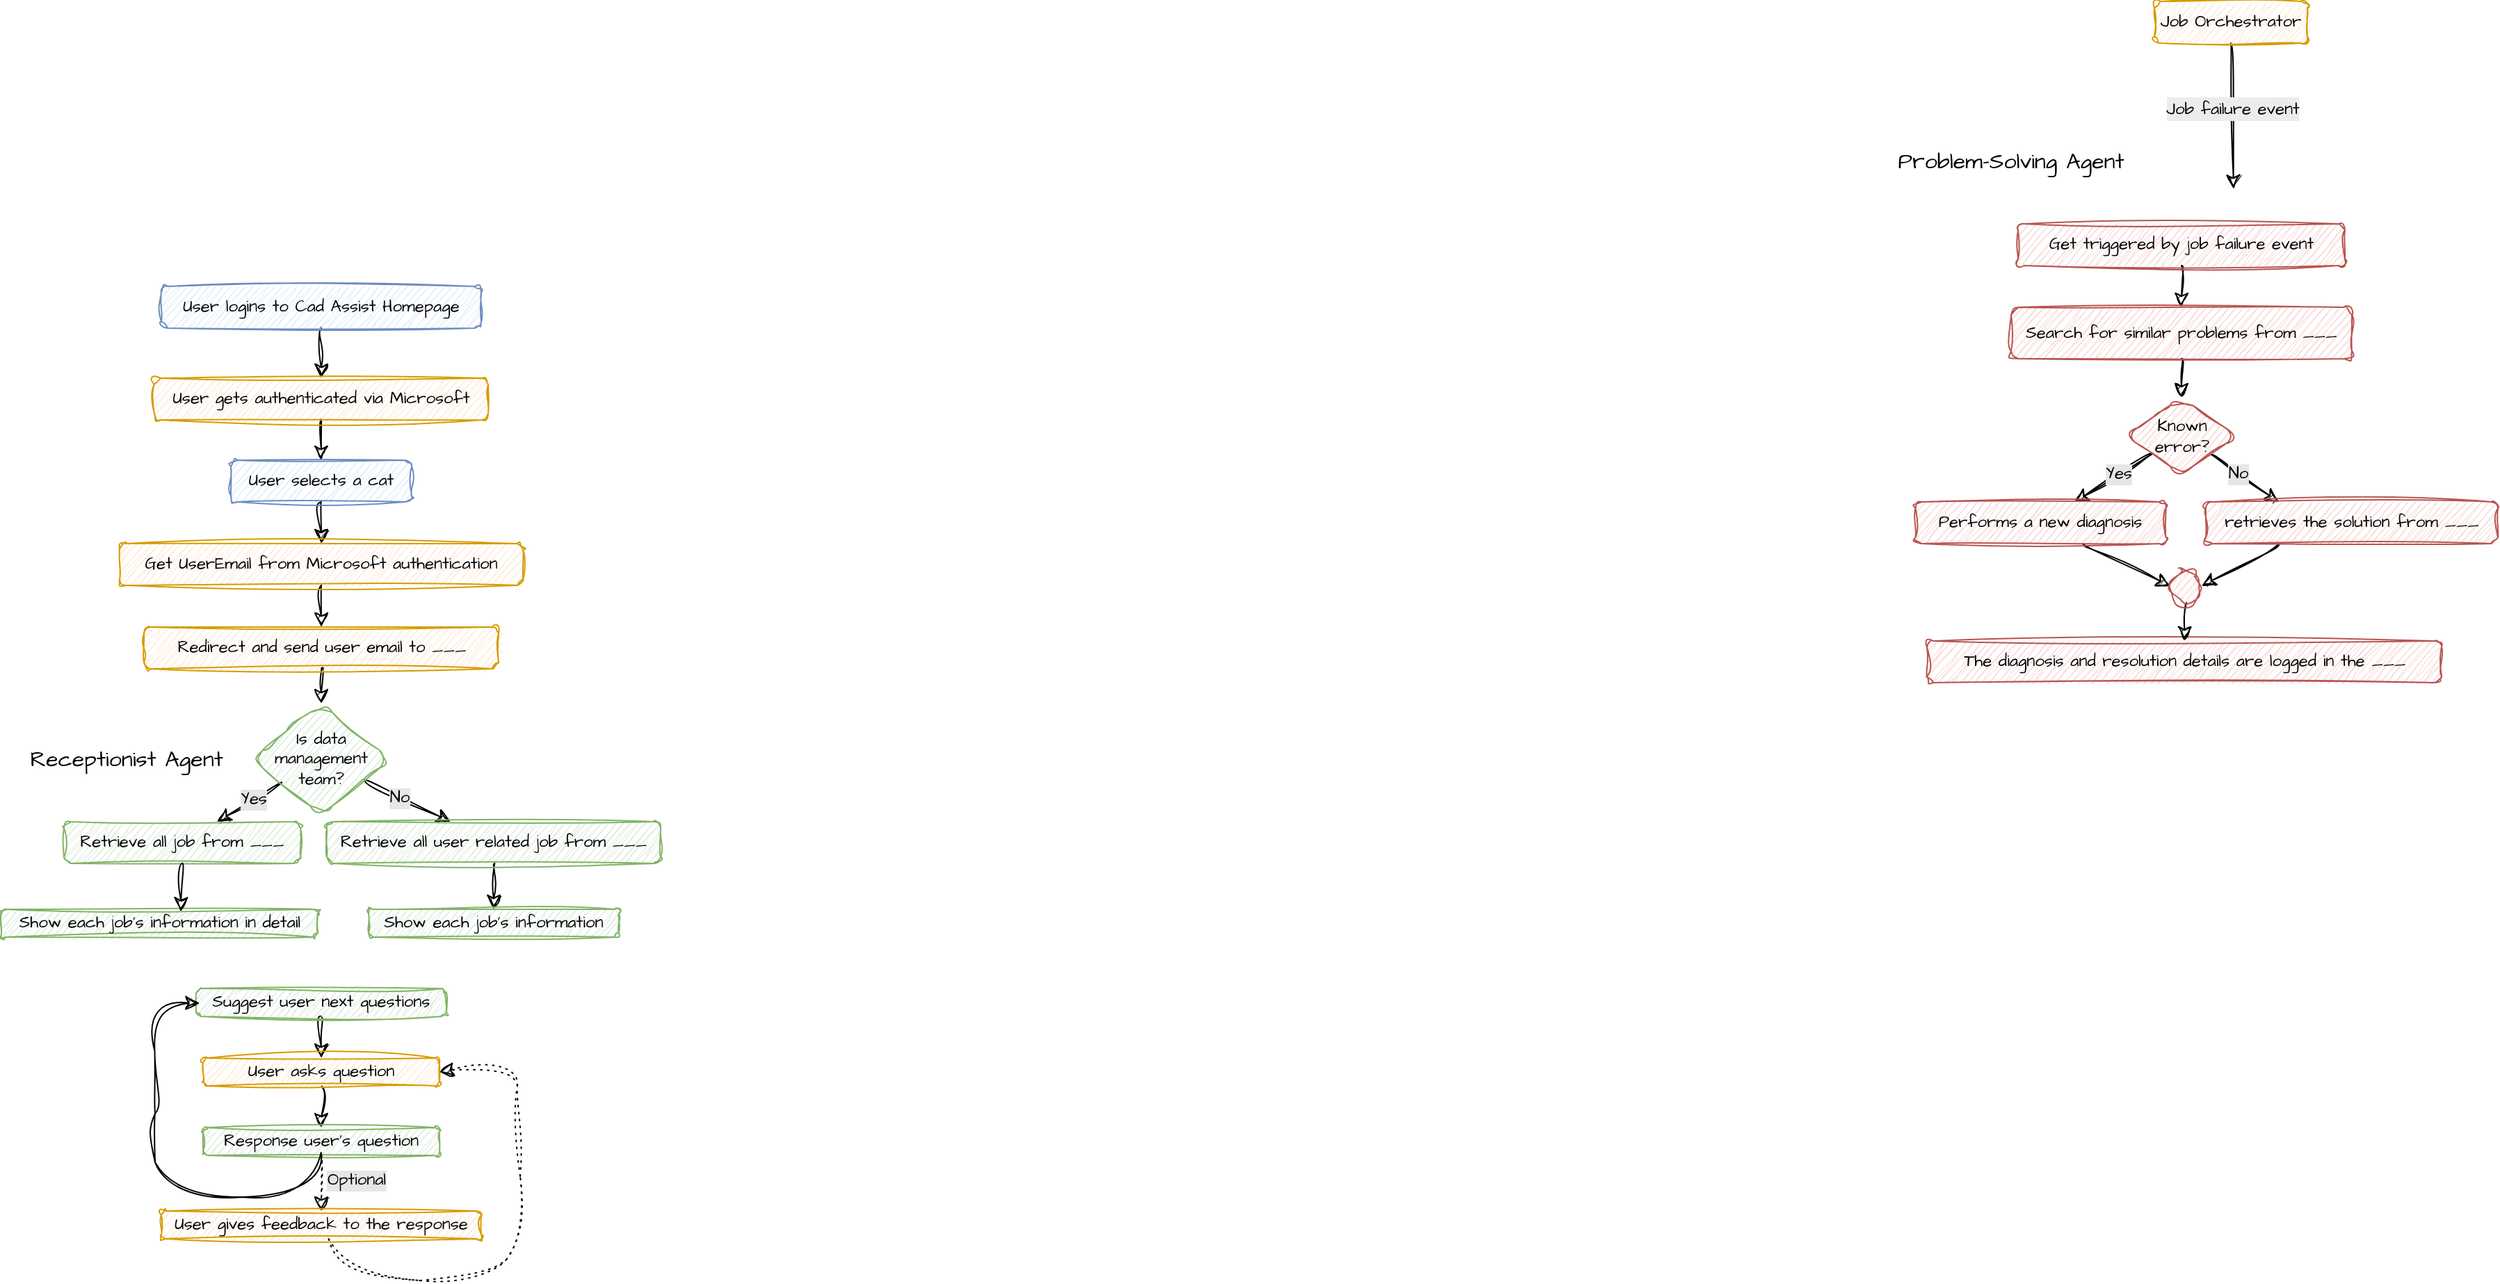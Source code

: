 <mxfile version="28.2.8">
  <diagram name="User&amp;System Flow" id="687kzjZMx_aQQYD2qw3M">
    <mxGraphModel dx="1392" dy="1400" grid="1" gridSize="10" guides="1" tooltips="1" connect="1" arrows="1" fold="1" page="1" pageScale="1" pageWidth="850" pageHeight="1100" math="0" shadow="0">
      <root>
        <mxCell id="0" />
        <mxCell id="1" parent="0" />
        <mxCell id="GWtGGLu0bNhIFru9KCe_-3" value="" style="edgeStyle=none;curved=1;rounded=0;sketch=1;hachureGap=4;jiggle=2;curveFitting=1;orthogonalLoop=1;jettySize=auto;html=1;fontFamily=Architects Daughter;fontSource=https%3A%2F%2Ffonts.googleapis.com%2Fcss%3Ffamily%3DArchitects%2BDaughter;fontSize=12;startSize=8;endSize=8;" edge="1" parent="1" source="GWtGGLu0bNhIFru9KCe_-1" target="GWtGGLu0bNhIFru9KCe_-2">
          <mxGeometry relative="1" as="geometry" />
        </mxCell>
        <mxCell id="GWtGGLu0bNhIFru9KCe_-1" value="User logins to Cad Assist Homepage" style="rounded=1;whiteSpace=wrap;html=1;sketch=1;hachureGap=4;jiggle=2;curveFitting=1;fontFamily=Architects Daughter;fontSource=https%3A%2F%2Ffonts.googleapis.com%2Fcss%3Ffamily%3DArchitects%2BDaughter;fillColor=#dae8fc;strokeColor=#6c8ebf;" vertex="1" parent="1">
          <mxGeometry x="100" y="55" width="230" height="30" as="geometry" />
        </mxCell>
        <mxCell id="GWtGGLu0bNhIFru9KCe_-5" value="" style="edgeStyle=none;curved=1;rounded=0;sketch=1;hachureGap=4;jiggle=2;curveFitting=1;orthogonalLoop=1;jettySize=auto;html=1;fontFamily=Architects Daughter;fontSource=https%3A%2F%2Ffonts.googleapis.com%2Fcss%3Ffamily%3DArchitects%2BDaughter;fontSize=12;startSize=8;endSize=8;" edge="1" parent="1" source="GWtGGLu0bNhIFru9KCe_-2" target="GWtGGLu0bNhIFru9KCe_-4">
          <mxGeometry relative="1" as="geometry" />
        </mxCell>
        <mxCell id="GWtGGLu0bNhIFru9KCe_-2" value="User gets authenticated via Microsoft" style="rounded=1;whiteSpace=wrap;html=1;sketch=1;hachureGap=4;jiggle=2;curveFitting=1;fontFamily=Architects Daughter;fontSource=https%3A%2F%2Ffonts.googleapis.com%2Fcss%3Ffamily%3DArchitects%2BDaughter;fillColor=#ffe6cc;strokeColor=#d79b00;" vertex="1" parent="1">
          <mxGeometry x="95" y="121" width="240" height="30" as="geometry" />
        </mxCell>
        <mxCell id="GWtGGLu0bNhIFru9KCe_-7" value="" style="edgeStyle=none;curved=1;rounded=0;sketch=1;hachureGap=4;jiggle=2;curveFitting=1;orthogonalLoop=1;jettySize=auto;html=1;fontFamily=Architects Daughter;fontSource=https%3A%2F%2Ffonts.googleapis.com%2Fcss%3Ffamily%3DArchitects%2BDaughter;fontSize=12;startSize=8;endSize=8;entryX=0.5;entryY=0;entryDx=0;entryDy=0;" edge="1" parent="1" source="GWtGGLu0bNhIFru9KCe_-4" target="GWtGGLu0bNhIFru9KCe_-6">
          <mxGeometry relative="1" as="geometry">
            <mxPoint x="215" y="239" as="targetPoint" />
          </mxGeometry>
        </mxCell>
        <mxCell id="GWtGGLu0bNhIFru9KCe_-4" value="User selects a cat" style="rounded=1;whiteSpace=wrap;html=1;sketch=1;hachureGap=4;jiggle=2;curveFitting=1;fontFamily=Architects Daughter;fontSource=https%3A%2F%2Ffonts.googleapis.com%2Fcss%3Ffamily%3DArchitects%2BDaughter;fillColor=#dae8fc;strokeColor=#6c8ebf;" vertex="1" parent="1">
          <mxGeometry x="150" y="180" width="130" height="30" as="geometry" />
        </mxCell>
        <mxCell id="jzoCYvsTz74_aXdgT_wm-2" value="" style="edgeStyle=none;curved=1;rounded=0;sketch=1;hachureGap=4;jiggle=2;curveFitting=1;orthogonalLoop=1;jettySize=auto;html=1;fontFamily=Architects Daughter;fontSource=https%3A%2F%2Ffonts.googleapis.com%2Fcss%3Ffamily%3DArchitects%2BDaughter;fontSize=12;startSize=8;endSize=8;" edge="1" parent="1" source="GWtGGLu0bNhIFru9KCe_-6" target="jzoCYvsTz74_aXdgT_wm-1">
          <mxGeometry relative="1" as="geometry" />
        </mxCell>
        <mxCell id="GWtGGLu0bNhIFru9KCe_-6" value="Get UserEmail from Microsoft authentication" style="rounded=1;whiteSpace=wrap;html=1;sketch=1;hachureGap=4;jiggle=2;curveFitting=1;fontFamily=Architects Daughter;fontSource=https%3A%2F%2Ffonts.googleapis.com%2Fcss%3Ffamily%3DArchitects%2BDaughter;fillColor=#ffe6cc;strokeColor=#d79b00;" vertex="1" parent="1">
          <mxGeometry x="70" y="240" width="290" height="30" as="geometry" />
        </mxCell>
        <mxCell id="jzoCYvsTz74_aXdgT_wm-67" value="" style="edgeStyle=none;curved=1;rounded=0;sketch=1;hachureGap=4;jiggle=2;curveFitting=1;orthogonalLoop=1;jettySize=auto;html=1;fontFamily=Architects Daughter;fontSource=https%3A%2F%2Ffonts.googleapis.com%2Fcss%3Ffamily%3DArchitects%2BDaughter;fontSize=12;startSize=8;endSize=8;" edge="1" parent="1" source="jzoCYvsTz74_aXdgT_wm-1" target="jzoCYvsTz74_aXdgT_wm-65">
          <mxGeometry relative="1" as="geometry" />
        </mxCell>
        <mxCell id="jzoCYvsTz74_aXdgT_wm-1" value="Redirect and send user email to ___" style="rounded=1;whiteSpace=wrap;html=1;sketch=1;hachureGap=4;jiggle=2;curveFitting=1;fontFamily=Architects Daughter;fontSource=https%3A%2F%2Ffonts.googleapis.com%2Fcss%3Ffamily%3DArchitects%2BDaughter;fillColor=#ffe6cc;strokeColor=#d79b00;" vertex="1" parent="1">
          <mxGeometry x="87.5" y="300" width="255" height="30" as="geometry" />
        </mxCell>
        <mxCell id="jzoCYvsTz74_aXdgT_wm-14" value="" style="endArrow=classic;html=1;rounded=0;sketch=1;hachureGap=4;jiggle=2;curveFitting=1;fontFamily=Architects Daughter;fontSource=https%3A%2F%2Ffonts.googleapis.com%2Fcss%3Ffamily%3DArchitects%2BDaughter;fontSize=12;startSize=8;endSize=8;curved=1;exitX=0.5;exitY=1;exitDx=0;exitDy=0;" edge="1" parent="1" source="jzoCYvsTz74_aXdgT_wm-15">
          <mxGeometry width="50" height="50" relative="1" as="geometry">
            <mxPoint x="1590" y="-100" as="sourcePoint" />
            <mxPoint x="1590" y="-15" as="targetPoint" />
          </mxGeometry>
        </mxCell>
        <mxCell id="jzoCYvsTz74_aXdgT_wm-28" value="&lt;span style=&quot;text-wrap-mode: wrap; background-color: rgb(236, 236, 236);&quot;&gt;Job failure event&lt;/span&gt;" style="edgeLabel;html=1;align=center;verticalAlign=middle;resizable=0;points=[];fontSize=12;sketch=1;hachureGap=4;jiggle=2;curveFitting=1;fontFamily=Architects Daughter;fontSource=https%3A%2F%2Ffonts.googleapis.com%2Fcss%3Ffamily%3DArchitects%2BDaughter;" vertex="1" connectable="0" parent="jzoCYvsTz74_aXdgT_wm-14">
          <mxGeometry x="0.082" y="2" relative="1" as="geometry">
            <mxPoint x="-2" y="-9" as="offset" />
          </mxGeometry>
        </mxCell>
        <mxCell id="jzoCYvsTz74_aXdgT_wm-15" value="Job Orchestrator" style="rounded=1;whiteSpace=wrap;html=1;sketch=1;hachureGap=4;jiggle=2;curveFitting=1;fontFamily=Architects Daughter;fontSource=https%3A%2F%2Ffonts.googleapis.com%2Fcss%3Ffamily%3DArchitects%2BDaughter;fillColor=#ffe6cc;strokeColor=#d79b00;" vertex="1" parent="1">
          <mxGeometry x="1533" y="-150" width="110" height="30" as="geometry" />
        </mxCell>
        <mxCell id="jzoCYvsTz74_aXdgT_wm-17" value="Problem-Solving Agent" style="text;html=1;whiteSpace=wrap;strokeColor=none;fillColor=none;align=center;verticalAlign=middle;rounded=0;fontSize=16;fontFamily=Architects Daughter;fontSource=https%3A%2F%2Ffonts.googleapis.com%2Fcss%3Ffamily%3DArchitects%2BDaughter;" vertex="1" parent="1">
          <mxGeometry x="1340" y="-50" width="180" height="30" as="geometry" />
        </mxCell>
        <mxCell id="jzoCYvsTz74_aXdgT_wm-44" style="edgeStyle=none;curved=1;rounded=0;sketch=1;hachureGap=4;jiggle=2;curveFitting=1;orthogonalLoop=1;jettySize=auto;html=1;entryX=0.5;entryY=0;entryDx=0;entryDy=0;fontFamily=Architects Daughter;fontSource=https%3A%2F%2Ffonts.googleapis.com%2Fcss%3Ffamily%3DArchitects%2BDaughter;fontSize=12;startSize=8;endSize=8;" edge="1" parent="1" source="jzoCYvsTz74_aXdgT_wm-25" target="jzoCYvsTz74_aXdgT_wm-26">
          <mxGeometry relative="1" as="geometry" />
        </mxCell>
        <mxCell id="jzoCYvsTz74_aXdgT_wm-25" value="Get triggered by job failure event" style="rounded=1;whiteSpace=wrap;html=1;sketch=1;hachureGap=4;jiggle=2;curveFitting=1;fontFamily=Architects Daughter;fontSource=https%3A%2F%2Ffonts.googleapis.com%2Fcss%3Ffamily%3DArchitects%2BDaughter;fillColor=#f8cecc;strokeColor=#b85450;" vertex="1" parent="1">
          <mxGeometry x="1435" y="10" width="235" height="30" as="geometry" />
        </mxCell>
        <mxCell id="jzoCYvsTz74_aXdgT_wm-33" value="" style="edgeStyle=none;curved=1;rounded=0;sketch=1;hachureGap=4;jiggle=2;curveFitting=1;orthogonalLoop=1;jettySize=auto;html=1;fontFamily=Architects Daughter;fontSource=https%3A%2F%2Ffonts.googleapis.com%2Fcss%3Ffamily%3DArchitects%2BDaughter;fontSize=12;startSize=8;endSize=8;" edge="1" parent="1" source="jzoCYvsTz74_aXdgT_wm-26" target="jzoCYvsTz74_aXdgT_wm-32">
          <mxGeometry relative="1" as="geometry" />
        </mxCell>
        <mxCell id="jzoCYvsTz74_aXdgT_wm-26" value="Search for similar problems from ___" style="rounded=1;whiteSpace=wrap;html=1;sketch=1;hachureGap=4;jiggle=2;curveFitting=1;fontFamily=Architects Daughter;fontSource=https%3A%2F%2Ffonts.googleapis.com%2Fcss%3Ffamily%3DArchitects%2BDaughter;fillColor=#f8cecc;strokeColor=#b85450;" vertex="1" parent="1">
          <mxGeometry x="1430" y="70" width="245" height="37" as="geometry" />
        </mxCell>
        <mxCell id="jzoCYvsTz74_aXdgT_wm-36" value="" style="edgeStyle=none;curved=1;rounded=0;sketch=1;hachureGap=4;jiggle=2;curveFitting=1;orthogonalLoop=1;jettySize=auto;html=1;fontFamily=Architects Daughter;fontSource=https%3A%2F%2Ffonts.googleapis.com%2Fcss%3Ffamily%3DArchitects%2BDaughter;fontSize=12;startSize=8;endSize=8;" edge="1" parent="1" source="jzoCYvsTz74_aXdgT_wm-32" target="jzoCYvsTz74_aXdgT_wm-35">
          <mxGeometry relative="1" as="geometry" />
        </mxCell>
        <mxCell id="jzoCYvsTz74_aXdgT_wm-38" value="" style="edgeStyle=none;curved=1;rounded=0;sketch=1;hachureGap=4;jiggle=2;curveFitting=1;orthogonalLoop=1;jettySize=auto;html=1;fontFamily=Architects Daughter;fontSource=https%3A%2F%2Ffonts.googleapis.com%2Fcss%3Ffamily%3DArchitects%2BDaughter;fontSize=12;startSize=8;endSize=8;" edge="1" parent="1" source="jzoCYvsTz74_aXdgT_wm-32" target="jzoCYvsTz74_aXdgT_wm-35">
          <mxGeometry relative="1" as="geometry" />
        </mxCell>
        <mxCell id="jzoCYvsTz74_aXdgT_wm-41" value="Yes" style="edgeLabel;html=1;align=center;verticalAlign=middle;resizable=0;points=[];fontSize=12;sketch=1;hachureGap=4;jiggle=2;curveFitting=1;fontFamily=Architects Daughter;fontSource=https%3A%2F%2Ffonts.googleapis.com%2Fcss%3Ffamily%3DArchitects%2BDaughter;labelBorderColor=none;labelBackgroundColor=#E6E6E6;" vertex="1" connectable="0" parent="jzoCYvsTz74_aXdgT_wm-38">
          <mxGeometry x="-0.11" relative="1" as="geometry">
            <mxPoint y="-1" as="offset" />
          </mxGeometry>
        </mxCell>
        <mxCell id="jzoCYvsTz74_aXdgT_wm-40" value="" style="edgeStyle=none;curved=1;rounded=0;sketch=1;hachureGap=4;jiggle=2;curveFitting=1;orthogonalLoop=1;jettySize=auto;html=1;fontFamily=Architects Daughter;fontSource=https%3A%2F%2Ffonts.googleapis.com%2Fcss%3Ffamily%3DArchitects%2BDaughter;fontSize=12;startSize=8;endSize=8;entryX=0.25;entryY=0;entryDx=0;entryDy=0;" edge="1" parent="1" source="jzoCYvsTz74_aXdgT_wm-32" target="jzoCYvsTz74_aXdgT_wm-39">
          <mxGeometry relative="1" as="geometry" />
        </mxCell>
        <mxCell id="jzoCYvsTz74_aXdgT_wm-43" value="No" style="edgeLabel;html=1;align=center;verticalAlign=middle;resizable=0;points=[];fontSize=12;sketch=1;hachureGap=4;jiggle=2;curveFitting=1;fontFamily=Architects Daughter;fontSource=https%3A%2F%2Ffonts.googleapis.com%2Fcss%3Ffamily%3DArchitects%2BDaughter;labelBackgroundColor=#E6E6E6;" vertex="1" connectable="0" parent="jzoCYvsTz74_aXdgT_wm-40">
          <mxGeometry x="0.079" relative="1" as="geometry">
            <mxPoint x="-7" y="-5" as="offset" />
          </mxGeometry>
        </mxCell>
        <mxCell id="jzoCYvsTz74_aXdgT_wm-32" value="Known error?" style="rhombus;whiteSpace=wrap;html=1;fontFamily=Architects Daughter;fillColor=#f8cecc;strokeColor=#b85450;rounded=1;sketch=1;hachureGap=4;jiggle=2;curveFitting=1;fontSource=https%3A%2F%2Ffonts.googleapis.com%2Fcss%3Ffamily%3DArchitects%2BDaughter;" vertex="1" parent="1">
          <mxGeometry x="1512.5" y="135" width="80" height="55" as="geometry" />
        </mxCell>
        <mxCell id="jzoCYvsTz74_aXdgT_wm-49" style="edgeStyle=none;curved=1;rounded=0;sketch=1;hachureGap=4;jiggle=2;curveFitting=1;orthogonalLoop=1;jettySize=auto;html=1;fontFamily=Architects Daughter;fontSource=https%3A%2F%2Ffonts.googleapis.com%2Fcss%3Ffamily%3DArchitects%2BDaughter;fontSize=12;startSize=8;endSize=8;entryX=0;entryY=0.5;entryDx=0;entryDy=0;" edge="1" parent="1" source="jzoCYvsTz74_aXdgT_wm-35" target="jzoCYvsTz74_aXdgT_wm-51">
          <mxGeometry relative="1" as="geometry">
            <mxPoint x="1570" y="360" as="targetPoint" />
          </mxGeometry>
        </mxCell>
        <mxCell id="jzoCYvsTz74_aXdgT_wm-35" value="Performs a new diagnosis" style="whiteSpace=wrap;html=1;fontFamily=Architects Daughter;fillColor=#f8cecc;strokeColor=#b85450;rounded=1;sketch=1;hachureGap=4;jiggle=2;curveFitting=1;fontSource=https%3A%2F%2Ffonts.googleapis.com%2Fcss%3Ffamily%3DArchitects%2BDaughter;" vertex="1" parent="1">
          <mxGeometry x="1361.25" y="210" width="180" height="30" as="geometry" />
        </mxCell>
        <mxCell id="jzoCYvsTz74_aXdgT_wm-52" value="" style="edgeStyle=none;curved=1;rounded=0;sketch=1;hachureGap=4;jiggle=2;curveFitting=1;orthogonalLoop=1;jettySize=auto;html=1;fontFamily=Architects Daughter;fontSource=https%3A%2F%2Ffonts.googleapis.com%2Fcss%3Ffamily%3DArchitects%2BDaughter;fontSize=12;startSize=8;endSize=8;entryX=1;entryY=0.5;entryDx=0;entryDy=0;exitX=0.25;exitY=1;exitDx=0;exitDy=0;" edge="1" parent="1" source="jzoCYvsTz74_aXdgT_wm-39" target="jzoCYvsTz74_aXdgT_wm-51">
          <mxGeometry relative="1" as="geometry">
            <mxPoint x="1600" y="323" as="targetPoint" />
          </mxGeometry>
        </mxCell>
        <mxCell id="jzoCYvsTz74_aXdgT_wm-39" value="retrieves the solution from ___" style="whiteSpace=wrap;html=1;fontFamily=Architects Daughter;fillColor=#f8cecc;strokeColor=#b85450;rounded=1;sketch=1;hachureGap=4;jiggle=2;curveFitting=1;fontSource=https%3A%2F%2Ffonts.googleapis.com%2Fcss%3Ffamily%3DArchitects%2BDaughter;" vertex="1" parent="1">
          <mxGeometry x="1570" y="210" width="210" height="30" as="geometry" />
        </mxCell>
        <mxCell id="jzoCYvsTz74_aXdgT_wm-46" value="&lt;span style=&quot;text-align: left;&quot;&gt;The diagnosis and resolution details are logged in the ___&lt;/span&gt;" style="whiteSpace=wrap;html=1;fontFamily=Architects Daughter;fillColor=#f8cecc;strokeColor=#b85450;rounded=1;sketch=1;hachureGap=4;jiggle=2;curveFitting=1;fontSource=https%3A%2F%2Ffonts.googleapis.com%2Fcss%3Ffamily%3DArchitects%2BDaughter;" vertex="1" parent="1">
          <mxGeometry x="1369.5" y="310" width="370" height="30" as="geometry" />
        </mxCell>
        <mxCell id="jzoCYvsTz74_aXdgT_wm-54" style="edgeStyle=none;curved=1;rounded=0;sketch=1;hachureGap=4;jiggle=2;curveFitting=1;orthogonalLoop=1;jettySize=auto;html=1;entryX=0.5;entryY=0;entryDx=0;entryDy=0;fontFamily=Architects Daughter;fontSource=https%3A%2F%2Ffonts.googleapis.com%2Fcss%3Ffamily%3DArchitects%2BDaughter;fontSize=12;startSize=8;endSize=8;" edge="1" parent="1" source="jzoCYvsTz74_aXdgT_wm-51" target="jzoCYvsTz74_aXdgT_wm-46">
          <mxGeometry relative="1" as="geometry" />
        </mxCell>
        <mxCell id="jzoCYvsTz74_aXdgT_wm-51" value="" style="ellipse;whiteSpace=wrap;html=1;fontFamily=Architects Daughter;fillColor=#f8cecc;strokeColor=#b85450;rounded=1;sketch=1;hachureGap=4;jiggle=2;curveFitting=1;fontSource=https%3A%2F%2Ffonts.googleapis.com%2Fcss%3Ffamily%3DArchitects%2BDaughter;" vertex="1" parent="1">
          <mxGeometry x="1544.5" y="258" width="22.5" height="25" as="geometry" />
        </mxCell>
        <mxCell id="jzoCYvsTz74_aXdgT_wm-61" value="Receptionist Agent" style="text;html=1;whiteSpace=wrap;strokeColor=none;fillColor=none;align=center;verticalAlign=middle;rounded=0;fontSize=16;fontFamily=Architects Daughter;fontSource=https%3A%2F%2Ffonts.googleapis.com%2Fcss%3Ffamily%3DArchitects%2BDaughter;" vertex="1" parent="1">
          <mxGeometry x="-15" y="380" width="180" height="30" as="geometry" />
        </mxCell>
        <mxCell id="jzoCYvsTz74_aXdgT_wm-71" value="" style="edgeStyle=none;curved=1;rounded=0;sketch=1;hachureGap=4;jiggle=2;curveFitting=1;orthogonalLoop=1;jettySize=auto;html=1;fontFamily=Architects Daughter;fontSource=https%3A%2F%2Ffonts.googleapis.com%2Fcss%3Ffamily%3DArchitects%2BDaughter;fontSize=12;startSize=8;endSize=8;" edge="1" parent="1" source="jzoCYvsTz74_aXdgT_wm-65" target="jzoCYvsTz74_aXdgT_wm-70">
          <mxGeometry relative="1" as="geometry" />
        </mxCell>
        <mxCell id="jzoCYvsTz74_aXdgT_wm-76" value="Yes" style="edgeLabel;html=1;align=center;verticalAlign=middle;resizable=0;points=[];fontSize=12;sketch=1;hachureGap=4;jiggle=2;curveFitting=1;fontFamily=Architects Daughter;fontSource=https%3A%2F%2Ffonts.googleapis.com%2Fcss%3Ffamily%3DArchitects%2BDaughter;labelBackgroundColor=#E6E6E6;" vertex="1" connectable="0" parent="jzoCYvsTz74_aXdgT_wm-71">
          <mxGeometry x="-0.132" y="-1" relative="1" as="geometry">
            <mxPoint as="offset" />
          </mxGeometry>
        </mxCell>
        <mxCell id="jzoCYvsTz74_aXdgT_wm-74" value="" style="edgeStyle=none;curved=1;rounded=0;sketch=1;hachureGap=4;jiggle=2;curveFitting=1;orthogonalLoop=1;jettySize=auto;html=1;fontFamily=Architects Daughter;fontSource=https%3A%2F%2Ffonts.googleapis.com%2Fcss%3Ffamily%3DArchitects%2BDaughter;fontSize=12;startSize=8;endSize=8;" edge="1" parent="1" source="jzoCYvsTz74_aXdgT_wm-65" target="jzoCYvsTz74_aXdgT_wm-73">
          <mxGeometry relative="1" as="geometry" />
        </mxCell>
        <mxCell id="jzoCYvsTz74_aXdgT_wm-77" value="No" style="edgeLabel;html=1;align=center;verticalAlign=middle;resizable=0;points=[];fontSize=12;sketch=1;hachureGap=4;jiggle=2;curveFitting=1;fontFamily=Architects Daughter;fontSource=https%3A%2F%2Ffonts.googleapis.com%2Fcss%3Ffamily%3DArchitects%2BDaughter;labelBackgroundColor=#E6E6E6;" vertex="1" connectable="0" parent="jzoCYvsTz74_aXdgT_wm-74">
          <mxGeometry x="-0.241" y="-1" relative="1" as="geometry">
            <mxPoint x="2" as="offset" />
          </mxGeometry>
        </mxCell>
        <mxCell id="jzoCYvsTz74_aXdgT_wm-65" value="Is data management team?" style="rhombus;whiteSpace=wrap;html=1;fontFamily=Architects Daughter;fillColor=#d5e8d4;strokeColor=#82b366;rounded=1;sketch=1;hachureGap=4;jiggle=2;curveFitting=1;fontSource=https%3A%2F%2Ffonts.googleapis.com%2Fcss%3Ffamily%3DArchitects%2BDaughter;" vertex="1" parent="1">
          <mxGeometry x="165" y="355" width="100" height="80" as="geometry" />
        </mxCell>
        <mxCell id="jzoCYvsTz74_aXdgT_wm-70" value="Retrieve all job from ___" style="whiteSpace=wrap;html=1;fontFamily=Architects Daughter;fillColor=#d5e8d4;strokeColor=#82b366;rounded=1;sketch=1;hachureGap=4;jiggle=2;curveFitting=1;fontSource=https%3A%2F%2Ffonts.googleapis.com%2Fcss%3Ffamily%3DArchitects%2BDaughter;" vertex="1" parent="1">
          <mxGeometry x="30" y="440" width="170" height="30" as="geometry" />
        </mxCell>
        <mxCell id="jzoCYvsTz74_aXdgT_wm-84" style="edgeStyle=none;curved=1;rounded=0;sketch=1;hachureGap=4;jiggle=2;curveFitting=1;orthogonalLoop=1;jettySize=auto;html=1;entryX=0.5;entryY=0;entryDx=0;entryDy=0;fontFamily=Architects Daughter;fontSource=https%3A%2F%2Ffonts.googleapis.com%2Fcss%3Ffamily%3DArchitects%2BDaughter;fontSize=12;startSize=8;endSize=8;" edge="1" parent="1" source="jzoCYvsTz74_aXdgT_wm-73" target="jzoCYvsTz74_aXdgT_wm-82">
          <mxGeometry relative="1" as="geometry" />
        </mxCell>
        <mxCell id="jzoCYvsTz74_aXdgT_wm-73" value="Retrieve all user related job from ___" style="whiteSpace=wrap;html=1;fontFamily=Architects Daughter;fillColor=#d5e8d4;strokeColor=#82b366;rounded=1;sketch=1;hachureGap=4;jiggle=2;curveFitting=1;fontSource=https%3A%2F%2Ffonts.googleapis.com%2Fcss%3Ffamily%3DArchitects%2BDaughter;" vertex="1" parent="1">
          <mxGeometry x="219" y="440" width="240" height="30" as="geometry" />
        </mxCell>
        <mxCell id="jzoCYvsTz74_aXdgT_wm-82" value="Show each job&#39;s information" style="whiteSpace=wrap;html=1;fontFamily=Architects Daughter;fillColor=#d5e8d4;strokeColor=#82b366;rounded=1;sketch=1;hachureGap=4;jiggle=2;curveFitting=1;fontSource=https%3A%2F%2Ffonts.googleapis.com%2Fcss%3Ffamily%3DArchitects%2BDaughter;" vertex="1" parent="1">
          <mxGeometry x="249" y="503" width="180" height="20" as="geometry" />
        </mxCell>
        <mxCell id="jzoCYvsTz74_aXdgT_wm-86" value="Show each job&#39;s information in detail" style="whiteSpace=wrap;html=1;fontFamily=Architects Daughter;fillColor=#d5e8d4;strokeColor=#82b366;rounded=1;sketch=1;hachureGap=4;jiggle=2;curveFitting=1;fontSource=https%3A%2F%2Ffonts.googleapis.com%2Fcss%3Ffamily%3DArchitects%2BDaughter;" vertex="1" parent="1">
          <mxGeometry x="-15" y="503" width="227.5" height="20" as="geometry" />
        </mxCell>
        <mxCell id="jzoCYvsTz74_aXdgT_wm-88" style="edgeStyle=none;curved=1;rounded=0;sketch=1;hachureGap=4;jiggle=2;curveFitting=1;orthogonalLoop=1;jettySize=auto;html=1;entryX=0.567;entryY=0.086;entryDx=0;entryDy=0;entryPerimeter=0;fontFamily=Architects Daughter;fontSource=https%3A%2F%2Ffonts.googleapis.com%2Fcss%3Ffamily%3DArchitects%2BDaughter;fontSize=12;startSize=8;endSize=8;" edge="1" parent="1" source="jzoCYvsTz74_aXdgT_wm-70" target="jzoCYvsTz74_aXdgT_wm-86">
          <mxGeometry relative="1" as="geometry" />
        </mxCell>
        <mxCell id="jzoCYvsTz74_aXdgT_wm-95" style="edgeStyle=none;curved=1;rounded=0;sketch=1;hachureGap=4;jiggle=2;curveFitting=1;orthogonalLoop=1;jettySize=auto;html=1;fontFamily=Architects Daughter;fontSource=https%3A%2F%2Ffonts.googleapis.com%2Fcss%3Ffamily%3DArchitects%2BDaughter;fontSize=12;startSize=8;endSize=8;" edge="1" parent="1" source="jzoCYvsTz74_aXdgT_wm-89" target="jzoCYvsTz74_aXdgT_wm-91">
          <mxGeometry relative="1" as="geometry" />
        </mxCell>
        <mxCell id="jzoCYvsTz74_aXdgT_wm-89" value="Suggest user next questions" style="whiteSpace=wrap;html=1;fontFamily=Architects Daughter;fillColor=#d5e8d4;strokeColor=#82b366;rounded=1;sketch=1;hachureGap=4;jiggle=2;curveFitting=1;fontSource=https%3A%2F%2Ffonts.googleapis.com%2Fcss%3Ffamily%3DArchitects%2BDaughter;" vertex="1" parent="1">
          <mxGeometry x="125" y="560" width="180" height="20" as="geometry" />
        </mxCell>
        <mxCell id="jzoCYvsTz74_aXdgT_wm-96" style="edgeStyle=none;curved=1;rounded=0;sketch=1;hachureGap=4;jiggle=2;curveFitting=1;orthogonalLoop=1;jettySize=auto;html=1;fontFamily=Architects Daughter;fontSource=https%3A%2F%2Ffonts.googleapis.com%2Fcss%3Ffamily%3DArchitects%2BDaughter;fontSize=12;startSize=8;endSize=8;" edge="1" parent="1" source="jzoCYvsTz74_aXdgT_wm-91" target="jzoCYvsTz74_aXdgT_wm-94">
          <mxGeometry relative="1" as="geometry" />
        </mxCell>
        <mxCell id="jzoCYvsTz74_aXdgT_wm-91" value="User asks question" style="whiteSpace=wrap;html=1;fontFamily=Architects Daughter;fillColor=#ffe6cc;strokeColor=#d79b00;rounded=1;sketch=1;hachureGap=4;jiggle=2;curveFitting=1;fontSource=https%3A%2F%2Ffonts.googleapis.com%2Fcss%3Ffamily%3DArchitects%2BDaughter;" vertex="1" parent="1">
          <mxGeometry x="130" y="610" width="170" height="20" as="geometry" />
        </mxCell>
        <mxCell id="jzoCYvsTz74_aXdgT_wm-100" style="edgeStyle=none;curved=1;rounded=0;sketch=1;hachureGap=4;jiggle=2;curveFitting=1;orthogonalLoop=1;jettySize=auto;html=1;fontFamily=Architects Daughter;fontSource=https%3A%2F%2Ffonts.googleapis.com%2Fcss%3Ffamily%3DArchitects%2BDaughter;fontSize=12;startSize=8;endSize=8;dashed=1;dashPattern=1 4;" edge="1" parent="1" source="jzoCYvsTz74_aXdgT_wm-94" target="jzoCYvsTz74_aXdgT_wm-101">
          <mxGeometry relative="1" as="geometry">
            <mxPoint x="215" y="730" as="targetPoint" />
          </mxGeometry>
        </mxCell>
        <mxCell id="jzoCYvsTz74_aXdgT_wm-103" value="Optional" style="edgeLabel;html=1;align=center;verticalAlign=middle;resizable=0;points=[];fontSize=12;sketch=1;hachureGap=4;jiggle=2;curveFitting=1;fontFamily=Architects Daughter;fontSource=https%3A%2F%2Ffonts.googleapis.com%2Fcss%3Ffamily%3DArchitects%2BDaughter;labelBackgroundColor=#E6E6E6;" vertex="1" connectable="0" parent="jzoCYvsTz74_aXdgT_wm-100">
          <mxGeometry x="0.058" y="3" relative="1" as="geometry">
            <mxPoint x="22" y="-3" as="offset" />
          </mxGeometry>
        </mxCell>
        <mxCell id="jzoCYvsTz74_aXdgT_wm-94" value="Response user&#39;s question" style="whiteSpace=wrap;html=1;fontFamily=Architects Daughter;fillColor=#d5e8d4;strokeColor=#82b366;rounded=1;sketch=1;hachureGap=4;jiggle=2;curveFitting=1;fontSource=https%3A%2F%2Ffonts.googleapis.com%2Fcss%3Ffamily%3DArchitects%2BDaughter;" vertex="1" parent="1">
          <mxGeometry x="130" y="660" width="170" height="20" as="geometry" />
        </mxCell>
        <mxCell id="jzoCYvsTz74_aXdgT_wm-99" value="" style="curved=1;endArrow=classic;html=1;rounded=0;sketch=1;hachureGap=4;jiggle=2;curveFitting=1;fontFamily=Architects Daughter;fontSource=https%3A%2F%2Ffonts.googleapis.com%2Fcss%3Ffamily%3DArchitects%2BDaughter;fontSize=12;startSize=8;endSize=8;entryX=0.015;entryY=0.522;entryDx=0;entryDy=0;exitX=0.499;exitY=0.9;exitDx=0;exitDy=0;exitPerimeter=0;entryPerimeter=0;" edge="1" parent="1" source="jzoCYvsTz74_aXdgT_wm-94" target="jzoCYvsTz74_aXdgT_wm-89">
          <mxGeometry width="50" height="50" relative="1" as="geometry">
            <mxPoint x="215.5" y="680.0" as="sourcePoint" />
            <mxPoint x="125.5" y="570.0" as="targetPoint" />
            <Array as="points">
              <mxPoint x="215.5" y="710" />
              <mxPoint x="100.5" y="710" />
              <mxPoint x="90.5" y="660" />
              <mxPoint x="100.5" y="640" />
              <mxPoint x="90" y="570" />
            </Array>
          </mxGeometry>
        </mxCell>
        <mxCell id="jzoCYvsTz74_aXdgT_wm-101" value="User gives feedback to the response" style="whiteSpace=wrap;html=1;fontFamily=Architects Daughter;fillColor=#ffe6cc;strokeColor=#d79b00;rounded=1;sketch=1;hachureGap=4;jiggle=2;curveFitting=1;fontSource=https%3A%2F%2Ffonts.googleapis.com%2Fcss%3Ffamily%3DArchitects%2BDaughter;" vertex="1" parent="1">
          <mxGeometry x="100" y="720" width="230" height="20" as="geometry" />
        </mxCell>
        <mxCell id="jzoCYvsTz74_aXdgT_wm-102" value="" style="curved=1;endArrow=classic;html=1;rounded=0;sketch=1;hachureGap=4;jiggle=2;curveFitting=1;fontFamily=Architects Daughter;fontSource=https%3A%2F%2Ffonts.googleapis.com%2Fcss%3Ffamily%3DArchitects%2BDaughter;fontSize=12;startSize=8;endSize=8;entryX=1;entryY=0.5;entryDx=0;entryDy=0;dashed=1;dashPattern=1 4;" edge="1" parent="1" source="jzoCYvsTz74_aXdgT_wm-101" target="jzoCYvsTz74_aXdgT_wm-91">
          <mxGeometry width="50" height="50" relative="1" as="geometry">
            <mxPoint x="217.25" y="740" as="sourcePoint" />
            <mxPoint x="296" y="620" as="targetPoint" />
            <Array as="points">
              <mxPoint x="236" y="770" />
              <mxPoint x="336" y="770" />
              <mxPoint x="360" y="740" />
              <mxPoint x="356" y="650" />
              <mxPoint x="356" y="610" />
            </Array>
          </mxGeometry>
        </mxCell>
      </root>
    </mxGraphModel>
  </diagram>
</mxfile>
